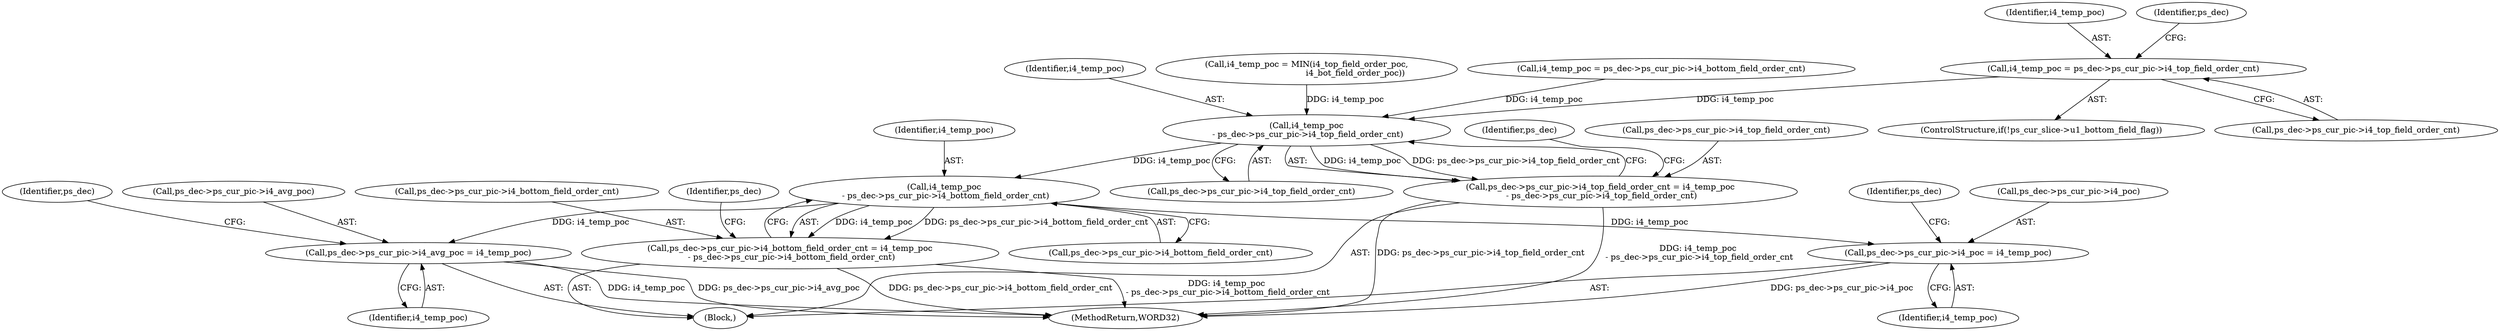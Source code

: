 digraph "0_Android_8b5fd8f24eba5dd19ab2f80ea11a9125aa882ae2@pointer" {
"1001309" [label="(Call,i4_temp_poc = ps_dec->ps_cur_pic->i4_top_field_order_cnt)"];
"1001330" [label="(Call,i4_temp_poc\n - ps_dec->ps_cur_pic->i4_top_field_order_cnt)"];
"1001324" [label="(Call,ps_dec->ps_cur_pic->i4_top_field_order_cnt = i4_temp_poc\n - ps_dec->ps_cur_pic->i4_top_field_order_cnt)"];
"1001343" [label="(Call,i4_temp_poc\n - ps_dec->ps_cur_pic->i4_bottom_field_order_cnt)"];
"1001337" [label="(Call,ps_dec->ps_cur_pic->i4_bottom_field_order_cnt = i4_temp_poc\n - ps_dec->ps_cur_pic->i4_bottom_field_order_cnt)"];
"1001350" [label="(Call,ps_dec->ps_cur_pic->i4_poc = i4_temp_poc)"];
"1001357" [label="(Call,ps_dec->ps_cur_pic->i4_avg_poc = i4_temp_poc)"];
"1001344" [label="(Identifier,i4_temp_poc)"];
"1001357" [label="(Call,ps_dec->ps_cur_pic->i4_avg_poc = i4_temp_poc)"];
"1002568" [label="(MethodReturn,WORD32)"];
"1001340" [label="(Identifier,ps_dec)"];
"1001331" [label="(Identifier,i4_temp_poc)"];
"1001332" [label="(Call,ps_dec->ps_cur_pic->i4_top_field_order_cnt)"];
"1001311" [label="(Call,ps_dec->ps_cur_pic->i4_top_field_order_cnt)"];
"1001325" [label="(Call,ps_dec->ps_cur_pic->i4_top_field_order_cnt)"];
"1001351" [label="(Call,ps_dec->ps_cur_pic->i4_poc)"];
"1001356" [label="(Identifier,i4_temp_poc)"];
"1001309" [label="(Call,i4_temp_poc = ps_dec->ps_cur_pic->i4_top_field_order_cnt)"];
"1001324" [label="(Call,ps_dec->ps_cur_pic->i4_top_field_order_cnt = i4_temp_poc\n - ps_dec->ps_cur_pic->i4_top_field_order_cnt)"];
"1001358" [label="(Call,ps_dec->ps_cur_pic->i4_avg_poc)"];
"1001304" [label="(ControlStructure,if(!ps_cur_slice->u1_bottom_field_flag))"];
"1001330" [label="(Call,i4_temp_poc\n - ps_dec->ps_cur_pic->i4_top_field_order_cnt)"];
"1001343" [label="(Call,i4_temp_poc\n - ps_dec->ps_cur_pic->i4_bottom_field_order_cnt)"];
"1001345" [label="(Call,ps_dec->ps_cur_pic->i4_bottom_field_order_cnt)"];
"1001367" [label="(Identifier,ps_dec)"];
"1001274" [label="(Block,)"];
"1001360" [label="(Identifier,ps_dec)"];
"1001298" [label="(Call,i4_temp_poc = MIN(i4_top_field_order_poc,\n                                     i4_bot_field_order_poc))"];
"1001310" [label="(Identifier,i4_temp_poc)"];
"1001337" [label="(Call,ps_dec->ps_cur_pic->i4_bottom_field_order_cnt = i4_temp_poc\n - ps_dec->ps_cur_pic->i4_bottom_field_order_cnt)"];
"1001338" [label="(Call,ps_dec->ps_cur_pic->i4_bottom_field_order_cnt)"];
"1001317" [label="(Call,i4_temp_poc = ps_dec->ps_cur_pic->i4_bottom_field_order_cnt)"];
"1001350" [label="(Call,ps_dec->ps_cur_pic->i4_poc = i4_temp_poc)"];
"1001353" [label="(Identifier,ps_dec)"];
"1001363" [label="(Identifier,i4_temp_poc)"];
"1001327" [label="(Identifier,ps_dec)"];
"1001309" -> "1001304"  [label="AST: "];
"1001309" -> "1001311"  [label="CFG: "];
"1001310" -> "1001309"  [label="AST: "];
"1001311" -> "1001309"  [label="AST: "];
"1001327" -> "1001309"  [label="CFG: "];
"1001309" -> "1001330"  [label="DDG: i4_temp_poc"];
"1001330" -> "1001324"  [label="AST: "];
"1001330" -> "1001332"  [label="CFG: "];
"1001331" -> "1001330"  [label="AST: "];
"1001332" -> "1001330"  [label="AST: "];
"1001324" -> "1001330"  [label="CFG: "];
"1001330" -> "1001324"  [label="DDG: i4_temp_poc"];
"1001330" -> "1001324"  [label="DDG: ps_dec->ps_cur_pic->i4_top_field_order_cnt"];
"1001298" -> "1001330"  [label="DDG: i4_temp_poc"];
"1001317" -> "1001330"  [label="DDG: i4_temp_poc"];
"1001330" -> "1001343"  [label="DDG: i4_temp_poc"];
"1001324" -> "1001274"  [label="AST: "];
"1001325" -> "1001324"  [label="AST: "];
"1001340" -> "1001324"  [label="CFG: "];
"1001324" -> "1002568"  [label="DDG: i4_temp_poc\n - ps_dec->ps_cur_pic->i4_top_field_order_cnt"];
"1001324" -> "1002568"  [label="DDG: ps_dec->ps_cur_pic->i4_top_field_order_cnt"];
"1001343" -> "1001337"  [label="AST: "];
"1001343" -> "1001345"  [label="CFG: "];
"1001344" -> "1001343"  [label="AST: "];
"1001345" -> "1001343"  [label="AST: "];
"1001337" -> "1001343"  [label="CFG: "];
"1001343" -> "1001337"  [label="DDG: i4_temp_poc"];
"1001343" -> "1001337"  [label="DDG: ps_dec->ps_cur_pic->i4_bottom_field_order_cnt"];
"1001343" -> "1001350"  [label="DDG: i4_temp_poc"];
"1001343" -> "1001357"  [label="DDG: i4_temp_poc"];
"1001337" -> "1001274"  [label="AST: "];
"1001338" -> "1001337"  [label="AST: "];
"1001353" -> "1001337"  [label="CFG: "];
"1001337" -> "1002568"  [label="DDG: ps_dec->ps_cur_pic->i4_bottom_field_order_cnt"];
"1001337" -> "1002568"  [label="DDG: i4_temp_poc\n - ps_dec->ps_cur_pic->i4_bottom_field_order_cnt"];
"1001350" -> "1001274"  [label="AST: "];
"1001350" -> "1001356"  [label="CFG: "];
"1001351" -> "1001350"  [label="AST: "];
"1001356" -> "1001350"  [label="AST: "];
"1001360" -> "1001350"  [label="CFG: "];
"1001350" -> "1002568"  [label="DDG: ps_dec->ps_cur_pic->i4_poc"];
"1001357" -> "1001274"  [label="AST: "];
"1001357" -> "1001363"  [label="CFG: "];
"1001358" -> "1001357"  [label="AST: "];
"1001363" -> "1001357"  [label="AST: "];
"1001367" -> "1001357"  [label="CFG: "];
"1001357" -> "1002568"  [label="DDG: i4_temp_poc"];
"1001357" -> "1002568"  [label="DDG: ps_dec->ps_cur_pic->i4_avg_poc"];
}

